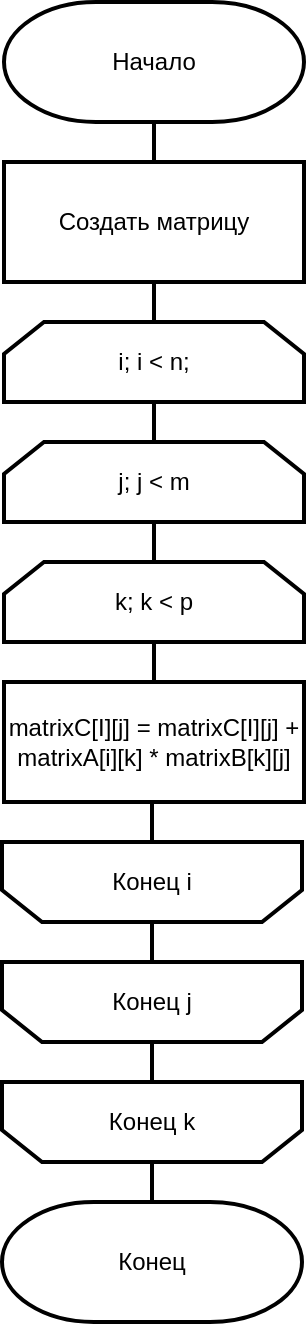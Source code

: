 <mxfile version="22.0.4" type="device">
  <diagram name="Страница — 1" id="lgNDZ0wdkI5kgA9vRSe-">
    <mxGraphModel dx="1434" dy="855" grid="1" gridSize="10" guides="1" tooltips="1" connect="1" arrows="1" fold="1" page="1" pageScale="1" pageWidth="827" pageHeight="1169" math="0" shadow="0">
      <root>
        <mxCell id="0" />
        <mxCell id="1" parent="0" />
        <mxCell id="zqUw6-bXSBoU1eW45OgZ-3" style="edgeStyle=orthogonalEdgeStyle;rounded=0;orthogonalLoop=1;jettySize=auto;html=1;exitX=0.5;exitY=1;exitDx=0;exitDy=0;exitPerimeter=0;entryX=0.5;entryY=0;entryDx=0;entryDy=0;strokeWidth=2;endArrow=none;endFill=0;" parent="1" source="zqUw6-bXSBoU1eW45OgZ-1" target="zqUw6-bXSBoU1eW45OgZ-2" edge="1">
          <mxGeometry relative="1" as="geometry" />
        </mxCell>
        <mxCell id="zqUw6-bXSBoU1eW45OgZ-1" value="Начало" style="strokeWidth=2;html=1;shape=mxgraph.flowchart.terminator;whiteSpace=wrap;" parent="1" vertex="1">
          <mxGeometry x="340" y="70" width="150" height="60" as="geometry" />
        </mxCell>
        <mxCell id="zqUw6-bXSBoU1eW45OgZ-6" style="edgeStyle=orthogonalEdgeStyle;rounded=0;orthogonalLoop=1;jettySize=auto;html=1;exitX=0.5;exitY=1;exitDx=0;exitDy=0;entryX=0.5;entryY=0;entryDx=0;entryDy=0;strokeWidth=2;endArrow=none;endFill=0;" parent="1" source="zqUw6-bXSBoU1eW45OgZ-2" target="zqUw6-bXSBoU1eW45OgZ-5" edge="1">
          <mxGeometry relative="1" as="geometry" />
        </mxCell>
        <mxCell id="zqUw6-bXSBoU1eW45OgZ-2" value="Создать матрицу" style="rounded=0;whiteSpace=wrap;html=1;strokeWidth=2;" parent="1" vertex="1">
          <mxGeometry x="340" y="150" width="150" height="60" as="geometry" />
        </mxCell>
        <mxCell id="zqUw6-bXSBoU1eW45OgZ-8" style="edgeStyle=orthogonalEdgeStyle;rounded=0;orthogonalLoop=1;jettySize=auto;html=1;exitX=0.5;exitY=1;exitDx=0;exitDy=0;entryX=0.5;entryY=0;entryDx=0;entryDy=0;strokeWidth=2;endArrow=none;endFill=0;" parent="1" source="zqUw6-bXSBoU1eW45OgZ-5" target="zqUw6-bXSBoU1eW45OgZ-7" edge="1">
          <mxGeometry relative="1" as="geometry" />
        </mxCell>
        <mxCell id="zqUw6-bXSBoU1eW45OgZ-5" value="i; i &amp;lt; n;" style="shape=loopLimit;whiteSpace=wrap;html=1;strokeWidth=2;" parent="1" vertex="1">
          <mxGeometry x="340" y="230" width="150" height="40" as="geometry" />
        </mxCell>
        <mxCell id="zqUw6-bXSBoU1eW45OgZ-10" style="edgeStyle=orthogonalEdgeStyle;rounded=0;orthogonalLoop=1;jettySize=auto;html=1;exitX=0.5;exitY=1;exitDx=0;exitDy=0;entryX=0.5;entryY=0;entryDx=0;entryDy=0;strokeWidth=2;endArrow=none;endFill=0;" parent="1" source="zqUw6-bXSBoU1eW45OgZ-7" target="zqUw6-bXSBoU1eW45OgZ-9" edge="1">
          <mxGeometry relative="1" as="geometry" />
        </mxCell>
        <mxCell id="zqUw6-bXSBoU1eW45OgZ-7" value="j; j &amp;lt; m" style="shape=loopLimit;whiteSpace=wrap;html=1;strokeWidth=2;" parent="1" vertex="1">
          <mxGeometry x="340" y="290" width="150" height="40" as="geometry" />
        </mxCell>
        <mxCell id="_6fbn_wkdPBWI21PQKY1-1" style="edgeStyle=orthogonalEdgeStyle;rounded=0;orthogonalLoop=1;jettySize=auto;html=1;exitX=0.5;exitY=1;exitDx=0;exitDy=0;entryX=0.5;entryY=0;entryDx=0;entryDy=0;strokeWidth=2;endArrow=none;endFill=0;" edge="1" parent="1" source="zqUw6-bXSBoU1eW45OgZ-9" target="zqUw6-bXSBoU1eW45OgZ-11">
          <mxGeometry relative="1" as="geometry" />
        </mxCell>
        <mxCell id="zqUw6-bXSBoU1eW45OgZ-9" value="k; k &amp;lt; p" style="shape=loopLimit;whiteSpace=wrap;html=1;strokeWidth=2;" parent="1" vertex="1">
          <mxGeometry x="340" y="350" width="150" height="40" as="geometry" />
        </mxCell>
        <mxCell id="zqUw6-bXSBoU1eW45OgZ-18" style="edgeStyle=orthogonalEdgeStyle;rounded=0;orthogonalLoop=1;jettySize=auto;html=1;exitX=0.5;exitY=1;exitDx=0;exitDy=0;entryX=0.5;entryY=1;entryDx=0;entryDy=0;strokeWidth=2;endArrow=none;endFill=0;" parent="1" source="zqUw6-bXSBoU1eW45OgZ-11" target="zqUw6-bXSBoU1eW45OgZ-14" edge="1">
          <mxGeometry relative="1" as="geometry" />
        </mxCell>
        <mxCell id="zqUw6-bXSBoU1eW45OgZ-11" value="matrixC[I][j] = matrixC[I][j] + matrixA[i][k] * matrixB[k][j]" style="rounded=0;whiteSpace=wrap;html=1;strokeWidth=2;" parent="1" vertex="1">
          <mxGeometry x="340" y="410" width="150" height="60" as="geometry" />
        </mxCell>
        <mxCell id="zqUw6-bXSBoU1eW45OgZ-19" style="edgeStyle=orthogonalEdgeStyle;rounded=0;orthogonalLoop=1;jettySize=auto;html=1;exitX=0.5;exitY=0;exitDx=0;exitDy=0;entryX=0.5;entryY=1;entryDx=0;entryDy=0;strokeWidth=2;endArrow=none;endFill=0;" parent="1" source="zqUw6-bXSBoU1eW45OgZ-14" target="zqUw6-bXSBoU1eW45OgZ-16" edge="1">
          <mxGeometry relative="1" as="geometry" />
        </mxCell>
        <mxCell id="zqUw6-bXSBoU1eW45OgZ-14" value="Конец i" style="shape=loopLimit;whiteSpace=wrap;html=1;direction=west;strokeWidth=2;" parent="1" vertex="1">
          <mxGeometry x="339" y="490" width="150" height="40" as="geometry" />
        </mxCell>
        <mxCell id="zqUw6-bXSBoU1eW45OgZ-20" style="edgeStyle=orthogonalEdgeStyle;rounded=0;orthogonalLoop=1;jettySize=auto;html=1;exitX=0.5;exitY=0;exitDx=0;exitDy=0;entryX=0.5;entryY=1;entryDx=0;entryDy=0;strokeWidth=2;endArrow=none;endFill=0;" parent="1" source="zqUw6-bXSBoU1eW45OgZ-16" target="zqUw6-bXSBoU1eW45OgZ-17" edge="1">
          <mxGeometry relative="1" as="geometry" />
        </mxCell>
        <mxCell id="zqUw6-bXSBoU1eW45OgZ-16" value="Конец j" style="shape=loopLimit;whiteSpace=wrap;html=1;direction=west;strokeWidth=2;" parent="1" vertex="1">
          <mxGeometry x="339" y="550" width="150" height="40" as="geometry" />
        </mxCell>
        <mxCell id="zqUw6-bXSBoU1eW45OgZ-17" value="Конец k" style="shape=loopLimit;whiteSpace=wrap;html=1;direction=west;strokeWidth=2;" parent="1" vertex="1">
          <mxGeometry x="339" y="610" width="150" height="40" as="geometry" />
        </mxCell>
        <mxCell id="zqUw6-bXSBoU1eW45OgZ-21" value="Конец" style="strokeWidth=2;html=1;shape=mxgraph.flowchart.terminator;whiteSpace=wrap;" parent="1" vertex="1">
          <mxGeometry x="339" y="670" width="150" height="60" as="geometry" />
        </mxCell>
        <mxCell id="zqUw6-bXSBoU1eW45OgZ-22" style="edgeStyle=orthogonalEdgeStyle;rounded=0;orthogonalLoop=1;jettySize=auto;html=1;exitX=0.5;exitY=0;exitDx=0;exitDy=0;entryX=0.5;entryY=0;entryDx=0;entryDy=0;entryPerimeter=0;strokeWidth=2;endArrow=none;endFill=0;" parent="1" source="zqUw6-bXSBoU1eW45OgZ-17" target="zqUw6-bXSBoU1eW45OgZ-21" edge="1">
          <mxGeometry relative="1" as="geometry" />
        </mxCell>
      </root>
    </mxGraphModel>
  </diagram>
</mxfile>
